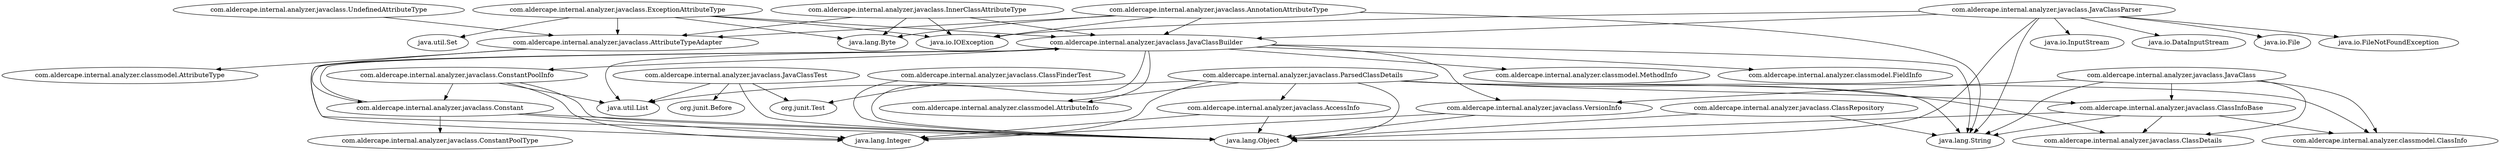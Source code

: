 digraph G {
"com.aldercape.internal.analyzer.javaclass.AccessInfo" [label="com.aldercape.internal.analyzer.javaclass.AccessInfo"];
"com.aldercape.internal.analyzer.javaclass.AnnotationAttributeType" [label="com.aldercape.internal.analyzer.javaclass.AnnotationAttributeType"];
"com.aldercape.internal.analyzer.javaclass.AttributeTypeAdapter" [label="com.aldercape.internal.analyzer.javaclass.AttributeTypeAdapter"];
"com.aldercape.internal.analyzer.javaclass.ClassFinderTest" [label="com.aldercape.internal.analyzer.javaclass.ClassFinderTest"];
"com.aldercape.internal.analyzer.javaclass.ClassInfoBase" [label="com.aldercape.internal.analyzer.javaclass.ClassInfoBase"];
"com.aldercape.internal.analyzer.javaclass.ClassRepository" [label="com.aldercape.internal.analyzer.javaclass.ClassRepository"];
"com.aldercape.internal.analyzer.javaclass.Constant" [label="com.aldercape.internal.analyzer.javaclass.Constant"];
"com.aldercape.internal.analyzer.javaclass.ConstantPoolInfo" [label="com.aldercape.internal.analyzer.javaclass.ConstantPoolInfo"];
"com.aldercape.internal.analyzer.javaclass.ExceptionAttributeType" [label="com.aldercape.internal.analyzer.javaclass.ExceptionAttributeType"];
"com.aldercape.internal.analyzer.javaclass.InnerClassAttributeType" [label="com.aldercape.internal.analyzer.javaclass.InnerClassAttributeType"];
"com.aldercape.internal.analyzer.javaclass.JavaClass" [label="com.aldercape.internal.analyzer.javaclass.JavaClass"];
"com.aldercape.internal.analyzer.javaclass.JavaClassBuilder" [label="com.aldercape.internal.analyzer.javaclass.JavaClassBuilder"];
"com.aldercape.internal.analyzer.javaclass.JavaClassParser" [label="com.aldercape.internal.analyzer.javaclass.JavaClassParser"];
"com.aldercape.internal.analyzer.javaclass.JavaClassTest" [label="com.aldercape.internal.analyzer.javaclass.JavaClassTest"];
"com.aldercape.internal.analyzer.javaclass.ParsedClassDetails" [label="com.aldercape.internal.analyzer.javaclass.ParsedClassDetails"];
"com.aldercape.internal.analyzer.javaclass.UndefinedAttributeType" [label="com.aldercape.internal.analyzer.javaclass.UndefinedAttributeType"];
"com.aldercape.internal.analyzer.javaclass.VersionInfo" [label="com.aldercape.internal.analyzer.javaclass.VersionInfo"];
"com.aldercape.internal.analyzer.javaclass.AccessInfo" -> "java.lang.Object";
"com.aldercape.internal.analyzer.javaclass.AccessInfo" -> "java.lang.Integer";
"com.aldercape.internal.analyzer.javaclass.AnnotationAttributeType" -> "com.aldercape.internal.analyzer.javaclass.AttributeTypeAdapter";
"com.aldercape.internal.analyzer.javaclass.AnnotationAttributeType" -> "com.aldercape.internal.analyzer.javaclass.JavaClassBuilder";
"com.aldercape.internal.analyzer.javaclass.AnnotationAttributeType" -> "java.lang.String";
"com.aldercape.internal.analyzer.javaclass.AnnotationAttributeType" -> "java.lang.Byte";
"com.aldercape.internal.analyzer.javaclass.AnnotationAttributeType" -> "java.io.IOException";
"com.aldercape.internal.analyzer.javaclass.AttributeTypeAdapter" -> "java.lang.Object";
"com.aldercape.internal.analyzer.javaclass.AttributeTypeAdapter" -> "com.aldercape.internal.analyzer.classmodel.AttributeType";
"com.aldercape.internal.analyzer.javaclass.ClassFinderTest" -> "java.lang.Object";
"com.aldercape.internal.analyzer.javaclass.ClassFinderTest" -> "org.junit.Test";
"com.aldercape.internal.analyzer.javaclass.ClassInfoBase" -> "com.aldercape.internal.analyzer.javaclass.ClassDetails";
"com.aldercape.internal.analyzer.javaclass.ClassInfoBase" -> "java.lang.Object";
"com.aldercape.internal.analyzer.javaclass.ClassInfoBase" -> "java.lang.String";
"com.aldercape.internal.analyzer.javaclass.ClassInfoBase" -> "com.aldercape.internal.analyzer.classmodel.ClassInfo";
"com.aldercape.internal.analyzer.javaclass.ClassRepository" -> "java.lang.Object";
"com.aldercape.internal.analyzer.javaclass.ClassRepository" -> "java.lang.String";
"com.aldercape.internal.analyzer.javaclass.Constant" -> "java.lang.Object";
"com.aldercape.internal.analyzer.javaclass.Constant" -> "com.aldercape.internal.analyzer.javaclass.JavaClassBuilder";
"com.aldercape.internal.analyzer.javaclass.Constant" -> "java.lang.Integer";
"com.aldercape.internal.analyzer.javaclass.Constant" -> "com.aldercape.internal.analyzer.javaclass.ConstantPoolType";
"com.aldercape.internal.analyzer.javaclass.ConstantPoolInfo" -> "java.lang.Object";
"com.aldercape.internal.analyzer.javaclass.ConstantPoolInfo" -> "java.util.List";
"com.aldercape.internal.analyzer.javaclass.ConstantPoolInfo" -> "com.aldercape.internal.analyzer.javaclass.Constant";
"com.aldercape.internal.analyzer.javaclass.ConstantPoolInfo" -> "java.lang.Integer";
"com.aldercape.internal.analyzer.javaclass.ExceptionAttributeType" -> "com.aldercape.internal.analyzer.javaclass.AttributeTypeAdapter";
"com.aldercape.internal.analyzer.javaclass.ExceptionAttributeType" -> "com.aldercape.internal.analyzer.javaclass.JavaClassBuilder";
"com.aldercape.internal.analyzer.javaclass.ExceptionAttributeType" -> "java.util.Set";
"com.aldercape.internal.analyzer.javaclass.ExceptionAttributeType" -> "java.lang.Byte";
"com.aldercape.internal.analyzer.javaclass.ExceptionAttributeType" -> "java.io.IOException";
"com.aldercape.internal.analyzer.javaclass.InnerClassAttributeType" -> "com.aldercape.internal.analyzer.javaclass.AttributeTypeAdapter";
"com.aldercape.internal.analyzer.javaclass.InnerClassAttributeType" -> "com.aldercape.internal.analyzer.javaclass.JavaClassBuilder";
"com.aldercape.internal.analyzer.javaclass.InnerClassAttributeType" -> "java.lang.Byte";
"com.aldercape.internal.analyzer.javaclass.InnerClassAttributeType" -> "java.io.IOException";
"com.aldercape.internal.analyzer.javaclass.JavaClass" -> "com.aldercape.internal.analyzer.javaclass.ClassDetails";
"com.aldercape.internal.analyzer.javaclass.JavaClass" -> "com.aldercape.internal.analyzer.javaclass.ClassInfoBase";
"com.aldercape.internal.analyzer.javaclass.JavaClass" -> "com.aldercape.internal.analyzer.javaclass.VersionInfo";
"com.aldercape.internal.analyzer.javaclass.JavaClass" -> "java.lang.String";
"com.aldercape.internal.analyzer.javaclass.JavaClass" -> "com.aldercape.internal.analyzer.classmodel.ClassInfo";
"com.aldercape.internal.analyzer.javaclass.JavaClassBuilder" -> "com.aldercape.internal.analyzer.javaclass.ConstantPoolInfo";
"com.aldercape.internal.analyzer.javaclass.JavaClassBuilder" -> "com.aldercape.internal.analyzer.classmodel.FieldInfo";
"com.aldercape.internal.analyzer.javaclass.JavaClassBuilder" -> "java.lang.Object";
"com.aldercape.internal.analyzer.javaclass.JavaClassBuilder" -> "com.aldercape.internal.analyzer.javaclass.VersionInfo";
"com.aldercape.internal.analyzer.javaclass.JavaClassBuilder" -> "java.util.List";
"com.aldercape.internal.analyzer.javaclass.JavaClassBuilder" -> "com.aldercape.internal.analyzer.classmodel.AttributeInfo";
"com.aldercape.internal.analyzer.javaclass.JavaClassBuilder" -> "com.aldercape.internal.analyzer.javaclass.Constant";
"com.aldercape.internal.analyzer.javaclass.JavaClassBuilder" -> "java.lang.String";
"com.aldercape.internal.analyzer.javaclass.JavaClassBuilder" -> "java.lang.Integer";
"com.aldercape.internal.analyzer.javaclass.JavaClassBuilder" -> "com.aldercape.internal.analyzer.classmodel.MethodInfo";
"com.aldercape.internal.analyzer.javaclass.JavaClassParser" -> "java.io.InputStream";
"com.aldercape.internal.analyzer.javaclass.JavaClassParser" -> "java.lang.Object";
"com.aldercape.internal.analyzer.javaclass.JavaClassParser" -> "java.io.DataInputStream";
"com.aldercape.internal.analyzer.javaclass.JavaClassParser" -> "com.aldercape.internal.analyzer.javaclass.JavaClassBuilder";
"com.aldercape.internal.analyzer.javaclass.JavaClassParser" -> "java.io.File";
"com.aldercape.internal.analyzer.javaclass.JavaClassParser" -> "java.lang.String";
"com.aldercape.internal.analyzer.javaclass.JavaClassParser" -> "java.io.FileNotFoundException";
"com.aldercape.internal.analyzer.javaclass.JavaClassParser" -> "java.io.IOException";
"com.aldercape.internal.analyzer.javaclass.JavaClassTest" -> "java.lang.Object";
"com.aldercape.internal.analyzer.javaclass.JavaClassTest" -> "org.junit.Before";
"com.aldercape.internal.analyzer.javaclass.JavaClassTest" -> "java.util.List";
"com.aldercape.internal.analyzer.javaclass.JavaClassTest" -> "org.junit.Test";
"com.aldercape.internal.analyzer.javaclass.ParsedClassDetails" -> "com.aldercape.internal.analyzer.javaclass.ClassDetails";
"com.aldercape.internal.analyzer.javaclass.ParsedClassDetails" -> "com.aldercape.internal.analyzer.javaclass.ClassInfoBase";
"com.aldercape.internal.analyzer.javaclass.ParsedClassDetails" -> "java.lang.Object";
"com.aldercape.internal.analyzer.javaclass.ParsedClassDetails" -> "java.util.List";
"com.aldercape.internal.analyzer.javaclass.ParsedClassDetails" -> "com.aldercape.internal.analyzer.classmodel.AttributeInfo";
"com.aldercape.internal.analyzer.javaclass.ParsedClassDetails" -> "java.lang.Integer";
"com.aldercape.internal.analyzer.javaclass.ParsedClassDetails" -> "java.lang.String";
"com.aldercape.internal.analyzer.javaclass.ParsedClassDetails" -> "com.aldercape.internal.analyzer.javaclass.AccessInfo";
"com.aldercape.internal.analyzer.javaclass.ParsedClassDetails" -> "com.aldercape.internal.analyzer.classmodel.ClassInfo";
"com.aldercape.internal.analyzer.javaclass.UndefinedAttributeType" -> "com.aldercape.internal.analyzer.javaclass.AttributeTypeAdapter";
"com.aldercape.internal.analyzer.javaclass.VersionInfo" -> "java.lang.Object";
"com.aldercape.internal.analyzer.javaclass.VersionInfo" -> "java.lang.Integer";
}
